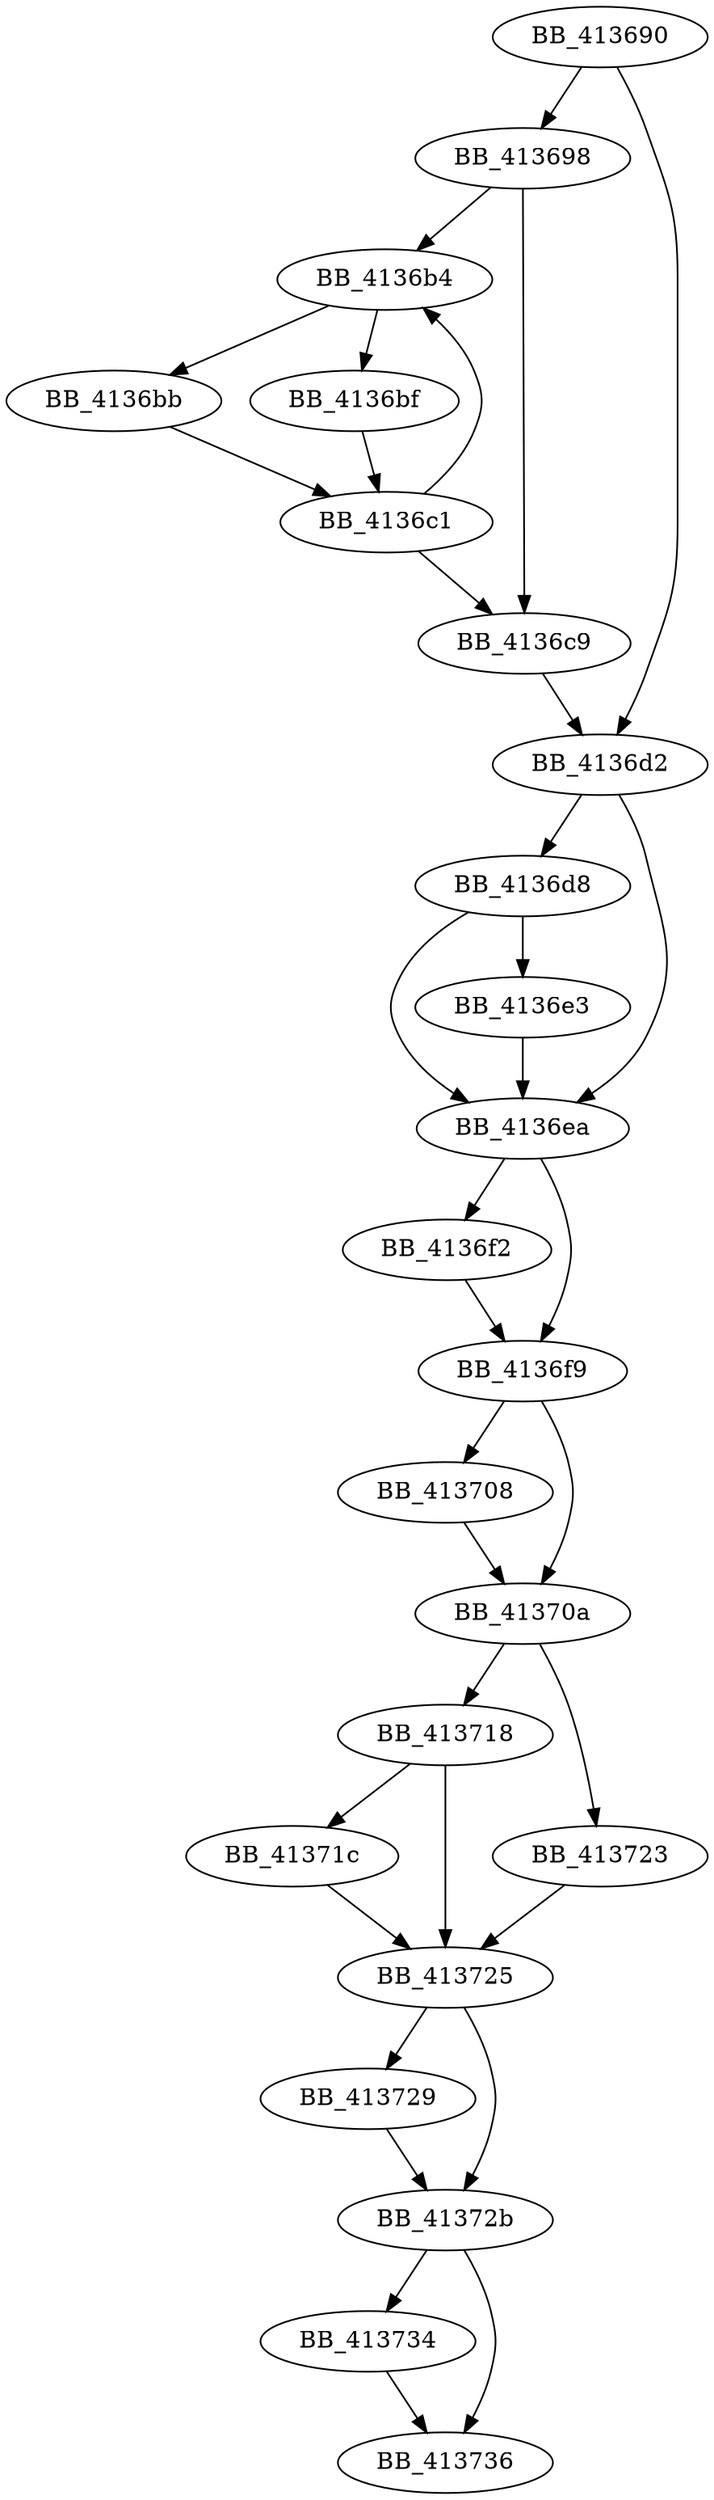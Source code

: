 DiGraph sub_413690{
BB_413690->BB_413698
BB_413690->BB_4136d2
BB_413698->BB_4136b4
BB_413698->BB_4136c9
BB_4136b4->BB_4136bb
BB_4136b4->BB_4136bf
BB_4136bb->BB_4136c1
BB_4136bf->BB_4136c1
BB_4136c1->BB_4136b4
BB_4136c1->BB_4136c9
BB_4136c9->BB_4136d2
BB_4136d2->BB_4136d8
BB_4136d2->BB_4136ea
BB_4136d8->BB_4136e3
BB_4136d8->BB_4136ea
BB_4136e3->BB_4136ea
BB_4136ea->BB_4136f2
BB_4136ea->BB_4136f9
BB_4136f2->BB_4136f9
BB_4136f9->BB_413708
BB_4136f9->BB_41370a
BB_413708->BB_41370a
BB_41370a->BB_413718
BB_41370a->BB_413723
BB_413718->BB_41371c
BB_413718->BB_413725
BB_41371c->BB_413725
BB_413723->BB_413725
BB_413725->BB_413729
BB_413725->BB_41372b
BB_413729->BB_41372b
BB_41372b->BB_413734
BB_41372b->BB_413736
BB_413734->BB_413736
}
